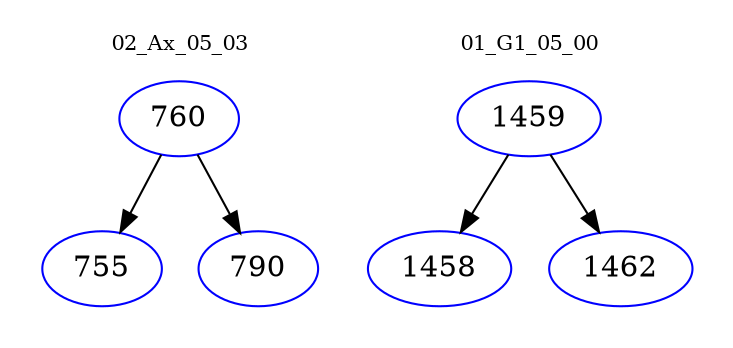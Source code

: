 digraph{
subgraph cluster_0 {
color = white
label = "02_Ax_05_03";
fontsize=10;
T0_760 [label="760", color="blue"]
T0_760 -> T0_755 [color="black"]
T0_755 [label="755", color="blue"]
T0_760 -> T0_790 [color="black"]
T0_790 [label="790", color="blue"]
}
subgraph cluster_1 {
color = white
label = "01_G1_05_00";
fontsize=10;
T1_1459 [label="1459", color="blue"]
T1_1459 -> T1_1458 [color="black"]
T1_1458 [label="1458", color="blue"]
T1_1459 -> T1_1462 [color="black"]
T1_1462 [label="1462", color="blue"]
}
}
